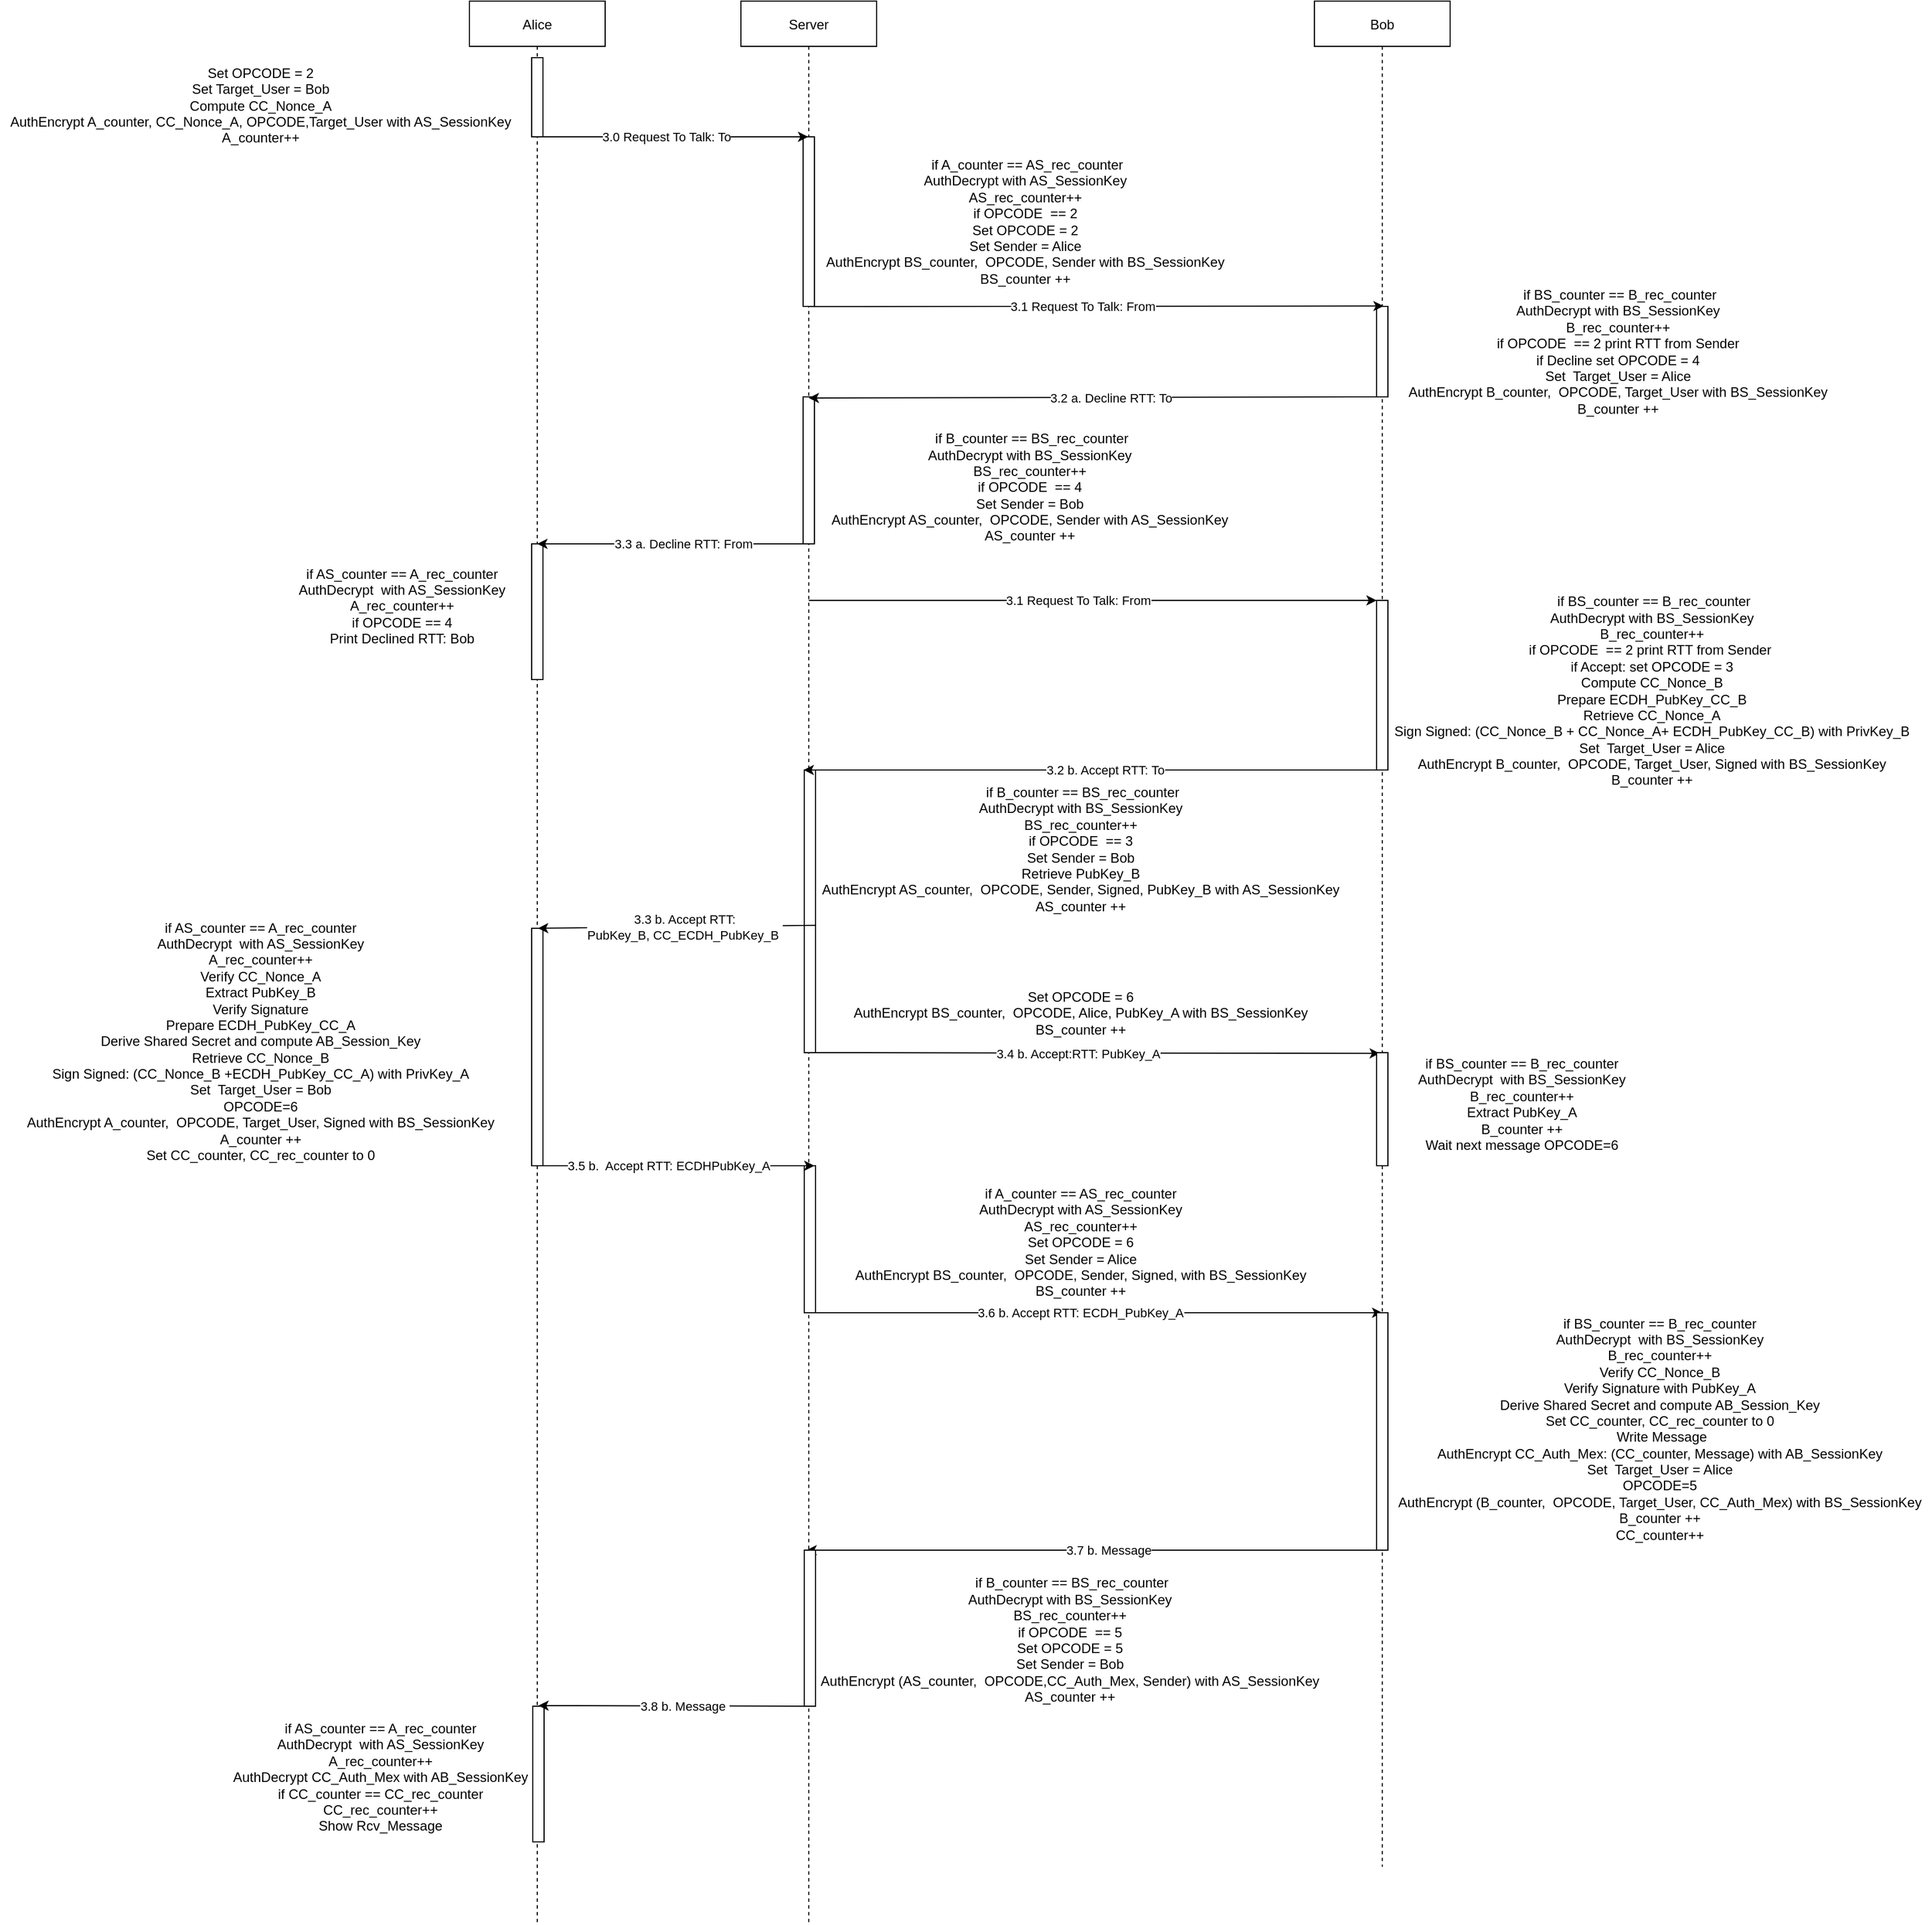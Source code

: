 <mxfile version="14.8.0" type="device"><diagram id="BZIQNNGhXJWrBAig1fvR" name="Page-1"><mxGraphModel dx="2617" dy="829" grid="1" gridSize="10" guides="1" tooltips="1" connect="1" arrows="1" fold="1" page="1" pageScale="1" pageWidth="827" pageHeight="1169" math="0" shadow="0"><root><mxCell id="0"/><mxCell id="1" parent="0"/><mxCell id="yOrJ--uwDL7SXQ9epURj-1" value="Alice" style="shape=umlLifeline;perimeter=lifelinePerimeter;container=1;collapsible=0;recursiveResize=0;rounded=0;shadow=0;strokeWidth=1;" parent="1" vertex="1"><mxGeometry x="80" y="40" width="120" height="1700" as="geometry"/></mxCell><mxCell id="yOrJ--uwDL7SXQ9epURj-3" value="Server" style="shape=umlLifeline;perimeter=lifelinePerimeter;container=1;collapsible=0;recursiveResize=0;rounded=0;shadow=0;strokeWidth=1;" parent="1" vertex="1"><mxGeometry x="320" y="40" width="120" height="1700" as="geometry"/></mxCell><mxCell id="0j-frepMayAmGElnXc91-28" value="" style="html=1;points=[];perimeter=orthogonalPerimeter;" parent="yOrJ--uwDL7SXQ9epURj-3" vertex="1"><mxGeometry x="56" y="680" width="10" height="250" as="geometry"/></mxCell><mxCell id="LT-ZDibzOVx7Kyl37eNx-10" value="" style="html=1;points=[];perimeter=orthogonalPerimeter;" parent="yOrJ--uwDL7SXQ9epURj-3" vertex="1"><mxGeometry x="56" y="1030" width="10" height="130" as="geometry"/></mxCell><mxCell id="yOrJ--uwDL7SXQ9epURj-4" value="" style="html=1;points=[];perimeter=orthogonalPerimeter;" parent="1" vertex="1"><mxGeometry x="375" y="160" width="10" height="150" as="geometry"/></mxCell><mxCell id="yOrJ--uwDL7SXQ9epURj-6" value="" style="endArrow=classic;html=1;" parent="1" target="yOrJ--uwDL7SXQ9epURj-3" edge="1"><mxGeometry relative="1" as="geometry"><mxPoint x="140" y="160" as="sourcePoint"/><mxPoint x="240" y="160" as="targetPoint"/></mxGeometry></mxCell><mxCell id="yOrJ--uwDL7SXQ9epURj-28" value="3.0 Request To Talk: To" style="edgeLabel;html=1;align=center;verticalAlign=middle;resizable=0;points=[];" parent="yOrJ--uwDL7SXQ9epURj-6" vertex="1" connectable="0"><mxGeometry x="-0.053" relative="1" as="geometry"><mxPoint as="offset"/></mxGeometry></mxCell><mxCell id="yOrJ--uwDL7SXQ9epURj-14" value="" style="html=1;points=[];perimeter=orthogonalPerimeter;" parent="1" vertex="1"><mxGeometry x="135" y="90" width="10" height="70" as="geometry"/></mxCell><mxCell id="yOrJ--uwDL7SXQ9epURj-18" value="&lt;br&gt;&lt;div&gt;Set OPCODE = 2&lt;/div&gt;&lt;div&gt;Set Target_User = Bob&lt;br&gt;&lt;/div&gt;&lt;div&gt;Compute CC_Nonce_A&lt;br&gt;&lt;/div&gt;&lt;div&gt;AuthEncrypt A_counter, CC_Nonce_A, OPCODE,Target_User with AS_SessionKey&lt;/div&gt;&lt;div&gt;A_counter++&lt;br&gt;&lt;/div&gt;" style="text;html=1;align=center;verticalAlign=middle;resizable=0;points=[];autosize=1;strokeColor=none;" parent="1" vertex="1"><mxGeometry x="-335" y="80" width="460" height="90" as="geometry"/></mxCell><mxCell id="yOrJ--uwDL7SXQ9epURj-22" value="&lt;div&gt;&lt;br&gt;&lt;/div&gt;&lt;div&gt;&amp;nbsp;if A_counter == AS_rec_counter&lt;br&gt;&lt;/div&gt;&lt;div&gt;AuthDecrypt with AS_SessionKey&lt;/div&gt;&lt;div&gt;AS_rec_counter++&lt;/div&gt;&lt;div&gt;if OPCODE&amp;nbsp; == 2&lt;br&gt;&lt;/div&gt;&lt;div&gt;Set OPCODE = 2&lt;/div&gt;&lt;div&gt;Set Sender = Alice&lt;br&gt;&lt;/div&gt;AuthEncrypt BS_counter,&amp;nbsp; OPCODE, Sender with BS_SessionKey&lt;br&gt;&lt;div&gt;BS_counter ++&lt;br&gt;&lt;/div&gt;&lt;div&gt;&lt;br&gt;&lt;/div&gt;" style="text;html=1;align=center;verticalAlign=middle;resizable=0;points=[];autosize=1;strokeColor=none;" parent="1" vertex="1"><mxGeometry x="386" y="160" width="370" height="150" as="geometry"/></mxCell><mxCell id="0j-frepMayAmGElnXc91-1" value="Bob" style="shape=umlLifeline;perimeter=lifelinePerimeter;container=1;collapsible=0;recursiveResize=0;rounded=0;shadow=0;strokeWidth=1;" parent="1" vertex="1"><mxGeometry x="827" y="40" width="120" height="1650" as="geometry"/></mxCell><mxCell id="0j-frepMayAmGElnXc91-6" value="" style="html=1;points=[];perimeter=orthogonalPerimeter;" parent="1" vertex="1"><mxGeometry x="882" y="310" width="10" height="80" as="geometry"/></mxCell><mxCell id="0j-frepMayAmGElnXc91-4" value="" style="endArrow=classic;html=1;entryX=0.62;entryY=-0.004;entryDx=0;entryDy=0;entryPerimeter=0;exitX=0.633;exitY=1.001;exitDx=0;exitDy=0;exitPerimeter=0;" parent="1" source="yOrJ--uwDL7SXQ9epURj-4" target="0j-frepMayAmGElnXc91-6" edge="1"><mxGeometry relative="1" as="geometry"><mxPoint x="390" y="309" as="sourcePoint"/><mxPoint x="880" y="310" as="targetPoint"/></mxGeometry></mxCell><mxCell id="0j-frepMayAmGElnXc91-5" value="3.1 Request To Talk: From" style="edgeLabel;html=1;align=center;verticalAlign=middle;resizable=0;points=[];" parent="0j-frepMayAmGElnXc91-4" vertex="1" connectable="0"><mxGeometry x="-0.053" relative="1" as="geometry"><mxPoint as="offset"/></mxGeometry></mxCell><mxCell id="0j-frepMayAmGElnXc91-7" value="&lt;div&gt;&lt;br&gt;&lt;/div&gt;&lt;div&gt;&amp;nbsp;if BS_counter == B_rec_counter&lt;br&gt;&lt;/div&gt;&lt;div&gt;AuthDecrypt with BS_SessionKey&lt;/div&gt;&lt;div&gt;B_rec_counter++&lt;/div&gt;&lt;div&gt;if OPCODE&amp;nbsp; == 2 print RTT from Sender&lt;br&gt;&lt;/div&gt;&lt;div&gt;if Decline set OPCODE = 4&lt;/div&gt;&lt;div&gt;Set&amp;nbsp; Target_User = Alice&lt;br&gt;&lt;/div&gt;AuthEncrypt B_counter,&amp;nbsp; OPCODE, Target_User with BS_SessionKey&lt;br&gt;&lt;div&gt;B_counter ++&lt;br&gt;&lt;/div&gt;&lt;div&gt;&lt;br&gt;&lt;/div&gt;" style="text;html=1;align=center;verticalAlign=middle;resizable=0;points=[];autosize=1;strokeColor=none;" parent="1" vertex="1"><mxGeometry x="900" y="280" width="390" height="140" as="geometry"/></mxCell><mxCell id="0j-frepMayAmGElnXc91-12" value="" style="html=1;points=[];perimeter=orthogonalPerimeter;" parent="1" vertex="1"><mxGeometry x="375" y="390" width="10" height="130" as="geometry"/></mxCell><mxCell id="0j-frepMayAmGElnXc91-10" value="" style="endArrow=classic;html=1;" parent="1" source="0j-frepMayAmGElnXc91-1" edge="1"><mxGeometry relative="1" as="geometry"><mxPoint x="842.286" y="460" as="sourcePoint"/><mxPoint x="380" y="391" as="targetPoint"/><Array as="points"><mxPoint x="870" y="390"/></Array></mxGeometry></mxCell><mxCell id="0j-frepMayAmGElnXc91-11" value="3.2 a. Decline RTT: To" style="edgeLabel;html=1;align=center;verticalAlign=middle;resizable=0;points=[];" parent="0j-frepMayAmGElnXc91-10" vertex="1" connectable="0"><mxGeometry x="-0.053" relative="1" as="geometry"><mxPoint as="offset"/></mxGeometry></mxCell><mxCell id="0j-frepMayAmGElnXc91-14" value="&lt;div&gt;&lt;br&gt;&lt;/div&gt;&lt;div&gt;&amp;nbsp;if B_counter == BS_rec_counter&lt;br&gt;&lt;/div&gt;&lt;div&gt;AuthDecrypt with BS_SessionKey&lt;/div&gt;&lt;div&gt;BS_rec_counter++&lt;/div&gt;&lt;div&gt;if OPCODE&amp;nbsp; == 4&lt;br&gt;&lt;/div&gt;&lt;div&gt;Set Sender = Bob&lt;br&gt;&lt;/div&gt;AuthEncrypt AS_counter,&amp;nbsp; OPCODE, Sender with AS_SessionKey&lt;br&gt;&lt;div&gt;AS_counter ++&lt;br&gt;&lt;/div&gt;&lt;div&gt;&lt;br&gt;&lt;/div&gt;" style="text;html=1;align=center;verticalAlign=middle;resizable=0;points=[];autosize=1;strokeColor=none;" parent="1" vertex="1"><mxGeometry x="390" y="410" width="370" height="120" as="geometry"/></mxCell><mxCell id="0j-frepMayAmGElnXc91-20" value="if AS_counter == A_rec_counter&lt;div&gt;AuthDecrypt&amp;nbsp; with AS_SessionKey&lt;/div&gt;&lt;div&gt;A_rec_counter++&lt;/div&gt;&lt;div&gt;if OPCODE == 4&lt;/div&gt;&lt;div&gt;Print Declined RTT: Bob&lt;/div&gt;" style="text;html=1;align=center;verticalAlign=middle;resizable=0;points=[];autosize=1;strokeColor=none;" parent="1" vertex="1"><mxGeometry x="-80" y="540" width="200" height="70" as="geometry"/></mxCell><mxCell id="0j-frepMayAmGElnXc91-21" value="" style="html=1;points=[];perimeter=orthogonalPerimeter;" parent="1" vertex="1"><mxGeometry x="135" y="520" width="10" height="120" as="geometry"/></mxCell><mxCell id="0j-frepMayAmGElnXc91-15" value="" style="endArrow=classic;html=1;" parent="1" edge="1"><mxGeometry relative="1" as="geometry"><mxPoint x="384.996" y="520" as="sourcePoint"/><mxPoint x="140" y="520" as="targetPoint"/><Array as="points"><mxPoint x="270" y="520"/></Array></mxGeometry></mxCell><mxCell id="0j-frepMayAmGElnXc91-16" value="3.3 a. Decline RTT: From" style="edgeLabel;html=1;align=center;verticalAlign=middle;resizable=0;points=[];" parent="0j-frepMayAmGElnXc91-15" vertex="1" connectable="0"><mxGeometry x="-0.053" relative="1" as="geometry"><mxPoint as="offset"/></mxGeometry></mxCell><mxCell id="0j-frepMayAmGElnXc91-22" value="" style="endArrow=classic;html=1;" parent="1" edge="1"><mxGeometry relative="1" as="geometry"><mxPoint x="882" y="720" as="sourcePoint"/><mxPoint x="375.5" y="720" as="targetPoint"/></mxGeometry></mxCell><mxCell id="0j-frepMayAmGElnXc91-23" value="3.2 b. Accept RTT: To" style="edgeLabel;html=1;align=center;verticalAlign=middle;resizable=0;points=[];" parent="0j-frepMayAmGElnXc91-22" vertex="1" connectable="0"><mxGeometry x="-0.053" relative="1" as="geometry"><mxPoint as="offset"/></mxGeometry></mxCell><mxCell id="0j-frepMayAmGElnXc91-26" value="" style="html=1;points=[];perimeter=orthogonalPerimeter;" parent="1" vertex="1"><mxGeometry x="882" y="570" width="10" height="150" as="geometry"/></mxCell><mxCell id="0j-frepMayAmGElnXc91-27" value="&lt;div&gt;&lt;br&gt;&lt;/div&gt;&lt;div&gt;&amp;nbsp;if B_counter == BS_rec_counter&lt;br&gt;&lt;/div&gt;&lt;div&gt;AuthDecrypt with BS_SessionKey&lt;/div&gt;&lt;div&gt;BS_rec_counter++&lt;/div&gt;&lt;div&gt;if OPCODE&amp;nbsp; == 3&lt;br&gt;&lt;/div&gt;&lt;div&gt;Set Sender = Bob&lt;/div&gt;&lt;div&gt;Retrieve PubKey_B&lt;/div&gt;AuthEncrypt AS_counter,&amp;nbsp; OPCODE, Sender, Signed, PubKey_B with AS_SessionKey&lt;br&gt;&lt;div&gt;AS_counter ++&lt;br&gt;&lt;/div&gt;&lt;div&gt;&lt;br&gt;&lt;/div&gt;" style="text;html=1;align=center;verticalAlign=middle;resizable=0;points=[];autosize=1;strokeColor=none;" parent="1" vertex="1"><mxGeometry x="385" y="720" width="470" height="140" as="geometry"/></mxCell><mxCell id="0j-frepMayAmGElnXc91-32" value="" style="endArrow=classic;html=1;" parent="1" edge="1"><mxGeometry relative="1" as="geometry"><mxPoint x="380.5" y="1200" as="sourcePoint"/><mxPoint x="887" y="1200" as="targetPoint"/></mxGeometry></mxCell><mxCell id="0j-frepMayAmGElnXc91-33" value="3.6 b. Accept RTT: ECDH_PubKey_A" style="edgeLabel;html=1;align=center;verticalAlign=middle;resizable=0;points=[];" parent="0j-frepMayAmGElnXc91-32" vertex="1" connectable="0"><mxGeometry x="-0.053" relative="1" as="geometry"><mxPoint x="-1" as="offset"/></mxGeometry></mxCell><mxCell id="0j-frepMayAmGElnXc91-37" value="if A_counter == AS_rec_counter&lt;br&gt;AuthDecrypt with AS_SessionKey&lt;br&gt;AS_rec_counter++&lt;br&gt;&lt;div&gt;Set OPCODE = 6&lt;/div&gt;&lt;div&gt;Set Sender = Alice&lt;/div&gt;AuthEncrypt BS_counter,&amp;nbsp; OPCODE, Sender, Signed, with BS_SessionKey&lt;br&gt;&lt;div&gt;BS_counter ++&lt;br&gt;&lt;/div&gt;&lt;div&gt;&lt;br&gt;&lt;/div&gt;" style="text;html=1;align=center;verticalAlign=middle;resizable=0;points=[];autosize=1;strokeColor=none;" parent="1" vertex="1"><mxGeometry x="415" y="1085" width="410" height="120" as="geometry"/></mxCell><mxCell id="LT-ZDibzOVx7Kyl37eNx-1" value="&lt;div&gt;&lt;br&gt;&lt;/div&gt;&lt;div&gt;&amp;nbsp;if BS_counter == B_rec_counter&lt;br&gt;&lt;/div&gt;&lt;div&gt;AuthDecrypt with BS_SessionKey&lt;/div&gt;&lt;div&gt;B_rec_counter++&lt;/div&gt;&lt;div&gt;if OPCODE&amp;nbsp; == 2 print RTT from Sender&lt;span&gt;&amp;nbsp;&lt;/span&gt;&lt;/div&gt;&lt;div&gt;if Accept: set OPCODE = 3&lt;br&gt;&lt;/div&gt;&lt;div&gt;&lt;div&gt;Compute CC_Nonce_B&lt;br&gt;&lt;/div&gt;&lt;div&gt;Prepare ECDH_PubKey_CC_B&lt;/div&gt;&lt;/div&gt;&lt;div&gt;&lt;div&gt;Retrieve CC_Nonce_A&lt;/div&gt;&lt;div&gt;&lt;/div&gt;&lt;/div&gt;&lt;div&gt;Sign Signed: (CC_Nonce_B + CC_Nonce_A+ ECDH_PubKey_CC_B)&amp;nbsp;with PrivKey_B&lt;/div&gt;&lt;div&gt;Set&amp;nbsp; Target_User = Alice&lt;br&gt;&lt;/div&gt;AuthEncrypt B_counter,&amp;nbsp; OPCODE, Target_User, Signed with BS_SessionKey&lt;br&gt;&lt;div&gt;B_counter ++&lt;br&gt;&lt;/div&gt;&lt;div&gt;&lt;br&gt;&lt;/div&gt;" style="text;html=1;align=center;verticalAlign=middle;resizable=0;points=[];autosize=1;strokeColor=none;" parent="1" vertex="1"><mxGeometry x="890" y="550" width="470" height="200" as="geometry"/></mxCell><mxCell id="LT-ZDibzOVx7Kyl37eNx-2" value="if AS_counter == A_rec_counter&lt;div&gt;AuthDecrypt&amp;nbsp; with AS_SessionKey&lt;/div&gt;&lt;div&gt;A_rec_counter++&lt;/div&gt;&lt;div&gt;Verify CC_Nonce_A&lt;br&gt;&lt;/div&gt;&lt;div&gt;Extract PubKey_B&lt;br&gt;&lt;/div&gt;&lt;div&gt;Verify Signature&lt;/div&gt;&lt;div&gt;Prepare ECDH_PubKey_CC_A&lt;br&gt;&lt;/div&gt;&lt;div&gt;Derive Shared Secret and compute AB_Session_Key&lt;/div&gt;&lt;div&gt;Retrieve CC_Nonce_B&lt;/div&gt;&lt;div&gt;&lt;div&gt;Sign Signed: (CC_Nonce_B +&lt;span&gt;ECDH_PubKey_CC_A)&amp;nbsp;with PrivKey_A&lt;/span&gt;&lt;/div&gt;&lt;div&gt;Set&amp;nbsp; Target_User = Bob&lt;br&gt;&lt;/div&gt;&lt;div&gt;OPCODE=6&lt;/div&gt;AuthEncrypt A_counter,&amp;nbsp; OPCODE, Target_User, Signed with BS_SessionKey&lt;br&gt;&lt;div&gt;A_counter ++&lt;/div&gt;&lt;/div&gt;&lt;div&gt;&lt;span&gt;Set CC_counter, CC_rec_counter to 0&lt;/span&gt;&lt;br&gt;&lt;/div&gt;" style="text;html=1;align=center;verticalAlign=middle;resizable=0;points=[];autosize=1;strokeColor=none;" parent="1" vertex="1"><mxGeometry x="-320" y="855" width="430" height="210" as="geometry"/></mxCell><mxCell id="LT-ZDibzOVx7Kyl37eNx-3" value="" style="html=1;points=[];perimeter=orthogonalPerimeter;" parent="1" vertex="1"><mxGeometry x="135" y="860" width="10" height="210" as="geometry"/></mxCell><mxCell id="LT-ZDibzOVx7Kyl37eNx-4" value="" style="endArrow=classic;html=1;" parent="1" edge="1"><mxGeometry relative="1" as="geometry"><mxPoint x="140" y="1070" as="sourcePoint"/><mxPoint x="385" y="1070" as="targetPoint"/><Array as="points"><mxPoint x="275" y="1070"/></Array></mxGeometry></mxCell><mxCell id="LT-ZDibzOVx7Kyl37eNx-5" value="3.5 b.&amp;nbsp; Accept RTT: ECDHPubKey_A" style="edgeLabel;html=1;align=center;verticalAlign=middle;resizable=0;points=[];" parent="LT-ZDibzOVx7Kyl37eNx-4" vertex="1" connectable="0"><mxGeometry x="-0.053" relative="1" as="geometry"><mxPoint as="offset"/></mxGeometry></mxCell><mxCell id="LT-ZDibzOVx7Kyl37eNx-8" value="" style="endArrow=classic;html=1;entryX=0.62;entryY=-0.004;entryDx=0;entryDy=0;entryPerimeter=0;fontStyle=0" parent="1" source="yOrJ--uwDL7SXQ9epURj-3" edge="1"><mxGeometry relative="1" as="geometry"><mxPoint x="550" y="570" as="sourcePoint"/><mxPoint x="882.0" y="570" as="targetPoint"/></mxGeometry></mxCell><mxCell id="LT-ZDibzOVx7Kyl37eNx-9" value="3.1 Request To Talk: From" style="edgeLabel;html=1;align=center;verticalAlign=middle;resizable=0;points=[];" parent="LT-ZDibzOVx7Kyl37eNx-8" vertex="1" connectable="0"><mxGeometry x="-0.053" relative="1" as="geometry"><mxPoint as="offset"/></mxGeometry></mxCell><mxCell id="LT-ZDibzOVx7Kyl37eNx-12" value="if BS_counter == B_rec_counter&lt;div&gt;AuthDecrypt&amp;nbsp; with BS_SessionKey&lt;/div&gt;&lt;div&gt;B_rec_counter++&lt;/div&gt;Verify CC_Nonce_B&lt;div&gt;Verify Signature with PubKey_A&lt;/div&gt;&lt;div&gt;Derive Shared Secret and compute AB_Session_Key&lt;/div&gt;Set CC_counter, CC_rec_counter to 0&lt;div&gt;&lt;div&gt;&amp;nbsp;Write Message&lt;/div&gt;&lt;div&gt;AuthEncrypt CC_Auth_Mex: (CC_counter, Message) with AB_SessionKey&lt;br&gt;&lt;/div&gt;&lt;div&gt;Set&amp;nbsp; Target_User = Alice&lt;br&gt;&lt;/div&gt;&lt;div&gt;OPCODE=5&lt;/div&gt;AuthEncrypt (B_counter,&amp;nbsp; OPCODE, Target_User, CC_Auth_Mex) with BS_SessionKey&lt;br&gt;&lt;div&gt;B_counter ++&lt;/div&gt;&lt;/div&gt;&lt;div&gt;CC_counter++&lt;br&gt;&lt;/div&gt;&lt;div&gt;&lt;br&gt;&lt;/div&gt;" style="text;html=1;align=center;verticalAlign=middle;resizable=0;points=[];autosize=1;strokeColor=none;" parent="1" vertex="1"><mxGeometry x="892" y="1205" width="480" height="210" as="geometry"/></mxCell><mxCell id="LT-ZDibzOVx7Kyl37eNx-14" value="" style="endArrow=classic;html=1;" parent="1" edge="1"><mxGeometry relative="1" as="geometry"><mxPoint x="884.5" y="1410" as="sourcePoint"/><mxPoint x="378" y="1410" as="targetPoint"/></mxGeometry></mxCell><mxCell id="LT-ZDibzOVx7Kyl37eNx-15" value="3.7 b. Message" style="edgeLabel;html=1;align=center;verticalAlign=middle;resizable=0;points=[];" parent="LT-ZDibzOVx7Kyl37eNx-14" vertex="1" connectable="0"><mxGeometry x="-0.053" relative="1" as="geometry"><mxPoint as="offset"/></mxGeometry></mxCell><mxCell id="LT-ZDibzOVx7Kyl37eNx-19" value="" style="html=1;points=[];perimeter=orthogonalPerimeter;" parent="1" vertex="1"><mxGeometry x="376" y="1410" width="10" height="138" as="geometry"/></mxCell><mxCell id="LT-ZDibzOVx7Kyl37eNx-22" value="" style="html=1;points=[];perimeter=orthogonalPerimeter;" parent="1" vertex="1"><mxGeometry x="136" y="1548" width="10" height="120" as="geometry"/></mxCell><mxCell id="LT-ZDibzOVx7Kyl37eNx-25" value="&lt;span&gt;if AS_counter == A_rec_counter&lt;/span&gt;&lt;div&gt;AuthDecrypt&amp;nbsp; with AS_SessionKey&lt;/div&gt;&lt;div&gt;A_rec_counter++&lt;/div&gt;&lt;div&gt;AuthDecrypt CC_Auth_Mex&amp;nbsp;&lt;span&gt;with AB_SessionKey&lt;/span&gt;&lt;/div&gt;&lt;div&gt;&lt;div&gt;if CC_counter == CC_rec_counter&lt;br&gt;&lt;/div&gt;&lt;div&gt;CC_rec_counter++&lt;br&gt;&lt;/div&gt;&lt;div&gt;Show Rcv_Message&lt;/div&gt;&lt;div&gt;&amp;nbsp;&lt;br&gt;&lt;/div&gt;&lt;/div&gt;" style="text;html=1;strokeColor=none;fillColor=none;align=center;verticalAlign=middle;whiteSpace=wrap;rounded=0;" parent="1" vertex="1"><mxGeometry x="-131" y="1568" width="265" height="100" as="geometry"/></mxCell><mxCell id="bXMfOemuCI-dnI8gDnG7-2" value="" style="endArrow=classic;html=1;entryX=0.482;entryY=0.564;entryDx=0;entryDy=0;entryPerimeter=0;fontStyle=0" parent="1" target="0j-frepMayAmGElnXc91-1" edge="1"><mxGeometry relative="1" as="geometry"><mxPoint x="379.929" y="970" as="sourcePoint"/><mxPoint x="882" y="970" as="targetPoint"/></mxGeometry></mxCell><mxCell id="bXMfOemuCI-dnI8gDnG7-3" value="3.4 b. Accept:RTT: PubKey_A" style="edgeLabel;html=1;align=center;verticalAlign=middle;resizable=0;points=[];" parent="bXMfOemuCI-dnI8gDnG7-2" vertex="1" connectable="0"><mxGeometry x="-0.053" relative="1" as="geometry"><mxPoint x="-1" as="offset"/></mxGeometry></mxCell><mxCell id="bXMfOemuCI-dnI8gDnG7-4" value="" style="html=1;points=[];perimeter=orthogonalPerimeter;" parent="1" vertex="1"><mxGeometry x="882" y="1200" width="10" height="210" as="geometry"/></mxCell><mxCell id="bXMfOemuCI-dnI8gDnG7-10" value="" style="endArrow=classic;html=1;entryX=0.768;entryY=0.011;entryDx=0;entryDy=0;entryPerimeter=0;exitX=0.002;exitY=0.981;exitDx=0;exitDy=0;exitPerimeter=0;" parent="1" source="0j-frepMayAmGElnXc91-27" edge="1"><mxGeometry relative="1" as="geometry"><mxPoint x="375" y="857.58" as="sourcePoint"/><mxPoint x="140.68" y="860.0" as="targetPoint"/></mxGeometry></mxCell><mxCell id="bXMfOemuCI-dnI8gDnG7-11" value="3.3 b. Accept RTT:&lt;br&gt;PubKey_B, CC_ECDH_PubKey_B&amp;nbsp;" style="edgeLabel;html=1;align=center;verticalAlign=middle;resizable=0;points=[];" parent="bXMfOemuCI-dnI8gDnG7-10" vertex="1" connectable="0"><mxGeometry x="-0.053" relative="1" as="geometry"><mxPoint as="offset"/></mxGeometry></mxCell><mxCell id="bXMfOemuCI-dnI8gDnG7-14" value="&lt;div&gt;&lt;br&gt;&lt;/div&gt;&lt;div&gt;&lt;span&gt;Set OPCODE = 6&lt;/span&gt;&lt;br&gt;&lt;/div&gt;AuthEncrypt BS_counter,&amp;nbsp; OPCODE, Alice, PubKey_A with BS_SessionKey&lt;br&gt;&lt;div&gt;BS_counter ++&lt;br&gt;&lt;/div&gt;&lt;div&gt;&lt;br&gt;&lt;/div&gt;" style="text;html=1;align=center;verticalAlign=middle;resizable=0;points=[];autosize=1;strokeColor=none;" parent="1" vertex="1"><mxGeometry x="410" y="900" width="420" height="70" as="geometry"/></mxCell><mxCell id="bXMfOemuCI-dnI8gDnG7-15" value="if BS_counter == B_rec_counter&lt;div&gt;AuthDecrypt&amp;nbsp; with BS_SessionKey&lt;/div&gt;&lt;div&gt;B_rec_counter++&lt;/div&gt;&lt;div&gt;Extract PubKey_A&lt;/div&gt;&lt;div&gt;&lt;div&gt;B_counter ++&lt;/div&gt;&lt;/div&gt;&lt;div&gt;Wait next message OPCODE=6&lt;/div&gt;&lt;div&gt;&lt;br&gt;&lt;/div&gt;&lt;div&gt;&lt;br&gt;&lt;/div&gt;" style="text;html=1;align=center;verticalAlign=middle;resizable=0;points=[];autosize=1;strokeColor=none;" parent="1" vertex="1"><mxGeometry x="910" y="970" width="200" height="120" as="geometry"/></mxCell><mxCell id="bXMfOemuCI-dnI8gDnG7-16" value="" style="html=1;points=[];perimeter=orthogonalPerimeter;" parent="1" vertex="1"><mxGeometry x="882" y="970" width="10" height="100" as="geometry"/></mxCell><mxCell id="bXMfOemuCI-dnI8gDnG7-17" value="" style="endArrow=classic;html=1;exitX=0.002;exitY=0.981;exitDx=0;exitDy=0;exitPerimeter=0;entryX=0.5;entryY=0.879;entryDx=0;entryDy=0;entryPerimeter=0;" parent="1" edge="1"><mxGeometry relative="1" as="geometry"><mxPoint x="386.0" y="1548" as="sourcePoint"/><mxPoint x="141" y="1547.46" as="targetPoint"/></mxGeometry></mxCell><mxCell id="bXMfOemuCI-dnI8gDnG7-18" value="3.8 b. Message&amp;nbsp;" style="edgeLabel;html=1;align=center;verticalAlign=middle;resizable=0;points=[];" parent="bXMfOemuCI-dnI8gDnG7-17" vertex="1" connectable="0"><mxGeometry x="-0.053" relative="1" as="geometry"><mxPoint as="offset"/></mxGeometry></mxCell><mxCell id="bXMfOemuCI-dnI8gDnG7-19" value="&lt;div&gt;&lt;br class=&quot;Apple-interchange-newline&quot;&gt;&amp;nbsp;if B_counter == BS_rec_counter&lt;br&gt;&lt;/div&gt;&lt;div&gt;AuthDecrypt with BS_SessionKey&lt;/div&gt;&lt;div&gt;BS_rec_counter++&lt;/div&gt;&lt;div&gt;if OPCODE&amp;nbsp; == 5&lt;br&gt;&lt;/div&gt;&lt;div&gt;Set OPCODE = 5&lt;/div&gt;&lt;div&gt;Set Sender = Bob&lt;br&gt;&lt;/div&gt;AuthEncrypt (AS_counter,&amp;nbsp; OPCODE,CC_Auth_Mex, Sender) with AS_SessionKey&lt;br&gt;&lt;div&gt;AS_counter ++&lt;br&gt;&lt;/div&gt;&lt;div&gt;&lt;br style=&quot;color: rgb(0 , 0 , 0) ; font-family: &amp;#34;helvetica&amp;#34; ; font-size: 12px ; font-style: normal ; font-weight: 400 ; letter-spacing: normal ; text-indent: 0px ; text-transform: none ; word-spacing: 0px ; background-color: rgb(248 , 249 , 250)&quot;&gt;&lt;br&gt;&lt;br&gt;&lt;/div&gt;" style="text;whiteSpace=wrap;html=1;align=center;" parent="1" vertex="1"><mxGeometry x="376" y="1411" width="470" height="140" as="geometry"/></mxCell></root></mxGraphModel></diagram></mxfile>